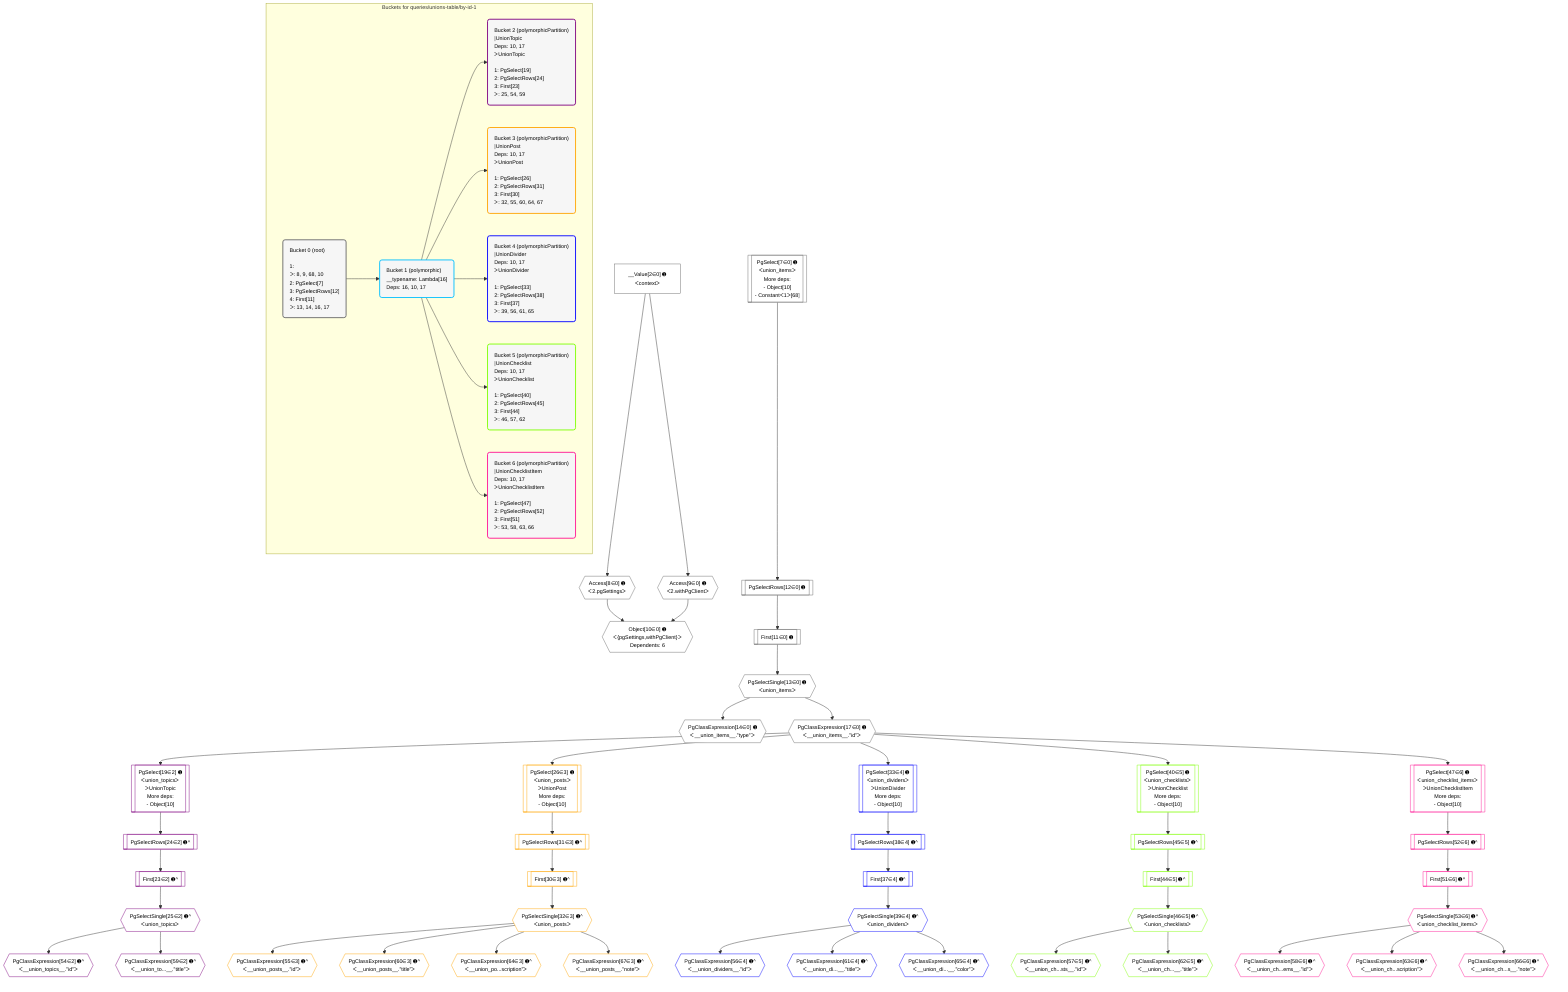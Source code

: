 %%{init: {'themeVariables': { 'fontSize': '12px'}}}%%
graph TD
    classDef path fill:#eee,stroke:#000,color:#000
    classDef plan fill:#fff,stroke-width:1px,color:#000
    classDef itemplan fill:#fff,stroke-width:2px,color:#000
    classDef unbatchedplan fill:#dff,stroke-width:1px,color:#000
    classDef sideeffectplan fill:#fcc,stroke-width:2px,color:#000
    classDef bucket fill:#f6f6f6,color:#000,stroke-width:2px,text-align:left

    subgraph "Buckets for queries/unions-table/by-id-1"
    Bucket0("Bucket 0 (root)<br /><br />1: <br />ᐳ: 8, 9, 68, 10<br />2: PgSelect[7]<br />3: PgSelectRows[12]<br />4: First[11]<br />ᐳ: 13, 14, 16, 17"):::bucket
    Bucket1("Bucket 1 (polymorphic)<br />__typename: Lambda[16]<br />Deps: 16, 10, 17"):::bucket
    Bucket2("Bucket 2 (polymorphicPartition)<br />|UnionTopic<br />Deps: 10, 17<br />ᐳUnionTopic<br /><br />1: PgSelect[19]<br />2: PgSelectRows[24]<br />3: First[23]<br />ᐳ: 25, 54, 59"):::bucket
    Bucket3("Bucket 3 (polymorphicPartition)<br />|UnionPost<br />Deps: 10, 17<br />ᐳUnionPost<br /><br />1: PgSelect[26]<br />2: PgSelectRows[31]<br />3: First[30]<br />ᐳ: 32, 55, 60, 64, 67"):::bucket
    Bucket4("Bucket 4 (polymorphicPartition)<br />|UnionDivider<br />Deps: 10, 17<br />ᐳUnionDivider<br /><br />1: PgSelect[33]<br />2: PgSelectRows[38]<br />3: First[37]<br />ᐳ: 39, 56, 61, 65"):::bucket
    Bucket5("Bucket 5 (polymorphicPartition)<br />|UnionChecklist<br />Deps: 10, 17<br />ᐳUnionChecklist<br /><br />1: PgSelect[40]<br />2: PgSelectRows[45]<br />3: First[44]<br />ᐳ: 46, 57, 62"):::bucket
    Bucket6("Bucket 6 (polymorphicPartition)<br />|UnionChecklistItem<br />Deps: 10, 17<br />ᐳUnionChecklistItem<br /><br />1: PgSelect[47]<br />2: PgSelectRows[52]<br />3: First[51]<br />ᐳ: 53, 58, 63, 66"):::bucket
    end
    Bucket0 --> Bucket1
    Bucket1 --> Bucket2 & Bucket3 & Bucket4 & Bucket5 & Bucket6

    %% plan dependencies
    PgSelect7[["PgSelect[7∈0] ➊<br />ᐸunion_itemsᐳ<br />More deps:<br />- Object[10]<br />- Constantᐸ1ᐳ[68]"]]:::plan
    Object10{{"Object[10∈0] ➊<br />ᐸ{pgSettings,withPgClient}ᐳ<br />Dependents: 6"}}:::plan
    Access8{{"Access[8∈0] ➊<br />ᐸ2.pgSettingsᐳ"}}:::plan
    Access9{{"Access[9∈0] ➊<br />ᐸ2.withPgClientᐳ"}}:::plan
    Access8 & Access9 --> Object10
    __Value2["__Value[2∈0] ➊<br />ᐸcontextᐳ"]:::plan
    __Value2 --> Access8
    __Value2 --> Access9
    First11[["First[11∈0] ➊"]]:::plan
    PgSelectRows12[["PgSelectRows[12∈0] ➊"]]:::plan
    PgSelectRows12 --> First11
    PgSelect7 --> PgSelectRows12
    PgSelectSingle13{{"PgSelectSingle[13∈0] ➊<br />ᐸunion_itemsᐳ"}}:::plan
    First11 --> PgSelectSingle13
    PgClassExpression14{{"PgClassExpression[14∈0] ➊<br />ᐸ__union_items__.”type”ᐳ"}}:::plan
    PgSelectSingle13 --> PgClassExpression14
    PgClassExpression17{{"PgClassExpression[17∈0] ➊<br />ᐸ__union_items__.”id”ᐳ"}}:::plan
    PgSelectSingle13 --> PgClassExpression17
    PgSelect19[["PgSelect[19∈2] ➊<br />ᐸunion_topicsᐳ<br />ᐳUnionTopic<br />More deps:<br />- Object[10]"]]:::plan
    PgClassExpression17 --> PgSelect19
    First23[["First[23∈2] ➊^"]]:::plan
    PgSelectRows24[["PgSelectRows[24∈2] ➊^"]]:::plan
    PgSelectRows24 --> First23
    PgSelect19 --> PgSelectRows24
    PgSelectSingle25{{"PgSelectSingle[25∈2] ➊^<br />ᐸunion_topicsᐳ"}}:::plan
    First23 --> PgSelectSingle25
    PgClassExpression54{{"PgClassExpression[54∈2] ➊^<br />ᐸ__union_topics__.”id”ᐳ"}}:::plan
    PgSelectSingle25 --> PgClassExpression54
    PgClassExpression59{{"PgClassExpression[59∈2] ➊^<br />ᐸ__union_to...__.”title”ᐳ"}}:::plan
    PgSelectSingle25 --> PgClassExpression59
    PgSelect26[["PgSelect[26∈3] ➊<br />ᐸunion_postsᐳ<br />ᐳUnionPost<br />More deps:<br />- Object[10]"]]:::plan
    PgClassExpression17 --> PgSelect26
    First30[["First[30∈3] ➊^"]]:::plan
    PgSelectRows31[["PgSelectRows[31∈3] ➊^"]]:::plan
    PgSelectRows31 --> First30
    PgSelect26 --> PgSelectRows31
    PgSelectSingle32{{"PgSelectSingle[32∈3] ➊^<br />ᐸunion_postsᐳ"}}:::plan
    First30 --> PgSelectSingle32
    PgClassExpression55{{"PgClassExpression[55∈3] ➊^<br />ᐸ__union_posts__.”id”ᐳ"}}:::plan
    PgSelectSingle32 --> PgClassExpression55
    PgClassExpression60{{"PgClassExpression[60∈3] ➊^<br />ᐸ__union_posts__.”title”ᐳ"}}:::plan
    PgSelectSingle32 --> PgClassExpression60
    PgClassExpression64{{"PgClassExpression[64∈3] ➊^<br />ᐸ__union_po...scription”ᐳ"}}:::plan
    PgSelectSingle32 --> PgClassExpression64
    PgClassExpression67{{"PgClassExpression[67∈3] ➊^<br />ᐸ__union_posts__.”note”ᐳ"}}:::plan
    PgSelectSingle32 --> PgClassExpression67
    PgSelect33[["PgSelect[33∈4] ➊<br />ᐸunion_dividersᐳ<br />ᐳUnionDivider<br />More deps:<br />- Object[10]"]]:::plan
    PgClassExpression17 --> PgSelect33
    First37[["First[37∈4] ➊^"]]:::plan
    PgSelectRows38[["PgSelectRows[38∈4] ➊^"]]:::plan
    PgSelectRows38 --> First37
    PgSelect33 --> PgSelectRows38
    PgSelectSingle39{{"PgSelectSingle[39∈4] ➊^<br />ᐸunion_dividersᐳ"}}:::plan
    First37 --> PgSelectSingle39
    PgClassExpression56{{"PgClassExpression[56∈4] ➊^<br />ᐸ__union_dividers__.”id”ᐳ"}}:::plan
    PgSelectSingle39 --> PgClassExpression56
    PgClassExpression61{{"PgClassExpression[61∈4] ➊^<br />ᐸ__union_di...__.”title”ᐳ"}}:::plan
    PgSelectSingle39 --> PgClassExpression61
    PgClassExpression65{{"PgClassExpression[65∈4] ➊^<br />ᐸ__union_di...__.”color”ᐳ"}}:::plan
    PgSelectSingle39 --> PgClassExpression65
    PgSelect40[["PgSelect[40∈5] ➊<br />ᐸunion_checklistsᐳ<br />ᐳUnionChecklist<br />More deps:<br />- Object[10]"]]:::plan
    PgClassExpression17 --> PgSelect40
    First44[["First[44∈5] ➊^"]]:::plan
    PgSelectRows45[["PgSelectRows[45∈5] ➊^"]]:::plan
    PgSelectRows45 --> First44
    PgSelect40 --> PgSelectRows45
    PgSelectSingle46{{"PgSelectSingle[46∈5] ➊^<br />ᐸunion_checklistsᐳ"}}:::plan
    First44 --> PgSelectSingle46
    PgClassExpression57{{"PgClassExpression[57∈5] ➊^<br />ᐸ__union_ch...sts__.”id”ᐳ"}}:::plan
    PgSelectSingle46 --> PgClassExpression57
    PgClassExpression62{{"PgClassExpression[62∈5] ➊^<br />ᐸ__union_ch...__.”title”ᐳ"}}:::plan
    PgSelectSingle46 --> PgClassExpression62
    PgSelect47[["PgSelect[47∈6] ➊<br />ᐸunion_checklist_itemsᐳ<br />ᐳUnionChecklistItem<br />More deps:<br />- Object[10]"]]:::plan
    PgClassExpression17 --> PgSelect47
    First51[["First[51∈6] ➊^"]]:::plan
    PgSelectRows52[["PgSelectRows[52∈6] ➊^"]]:::plan
    PgSelectRows52 --> First51
    PgSelect47 --> PgSelectRows52
    PgSelectSingle53{{"PgSelectSingle[53∈6] ➊^<br />ᐸunion_checklist_itemsᐳ"}}:::plan
    First51 --> PgSelectSingle53
    PgClassExpression58{{"PgClassExpression[58∈6] ➊^<br />ᐸ__union_ch...ems__.”id”ᐳ"}}:::plan
    PgSelectSingle53 --> PgClassExpression58
    PgClassExpression63{{"PgClassExpression[63∈6] ➊^<br />ᐸ__union_ch...scription”ᐳ"}}:::plan
    PgSelectSingle53 --> PgClassExpression63
    PgClassExpression66{{"PgClassExpression[66∈6] ➊^<br />ᐸ__union_ch...s__.”note”ᐳ"}}:::plan
    PgSelectSingle53 --> PgClassExpression66

    %% define steps
    classDef bucket0 stroke:#696969
    class Bucket0,__Value2,PgSelect7,Access8,Access9,Object10,First11,PgSelectRows12,PgSelectSingle13,PgClassExpression14,PgClassExpression17 bucket0
    classDef bucket1 stroke:#00bfff
    class Bucket1 bucket1
    classDef bucket2 stroke:#7f007f
    class Bucket2,PgSelect19,First23,PgSelectRows24,PgSelectSingle25,PgClassExpression54,PgClassExpression59 bucket2
    classDef bucket3 stroke:#ffa500
    class Bucket3,PgSelect26,First30,PgSelectRows31,PgSelectSingle32,PgClassExpression55,PgClassExpression60,PgClassExpression64,PgClassExpression67 bucket3
    classDef bucket4 stroke:#0000ff
    class Bucket4,PgSelect33,First37,PgSelectRows38,PgSelectSingle39,PgClassExpression56,PgClassExpression61,PgClassExpression65 bucket4
    classDef bucket5 stroke:#7fff00
    class Bucket5,PgSelect40,First44,PgSelectRows45,PgSelectSingle46,PgClassExpression57,PgClassExpression62 bucket5
    classDef bucket6 stroke:#ff1493
    class Bucket6,PgSelect47,First51,PgSelectRows52,PgSelectSingle53,PgClassExpression58,PgClassExpression63,PgClassExpression66 bucket6